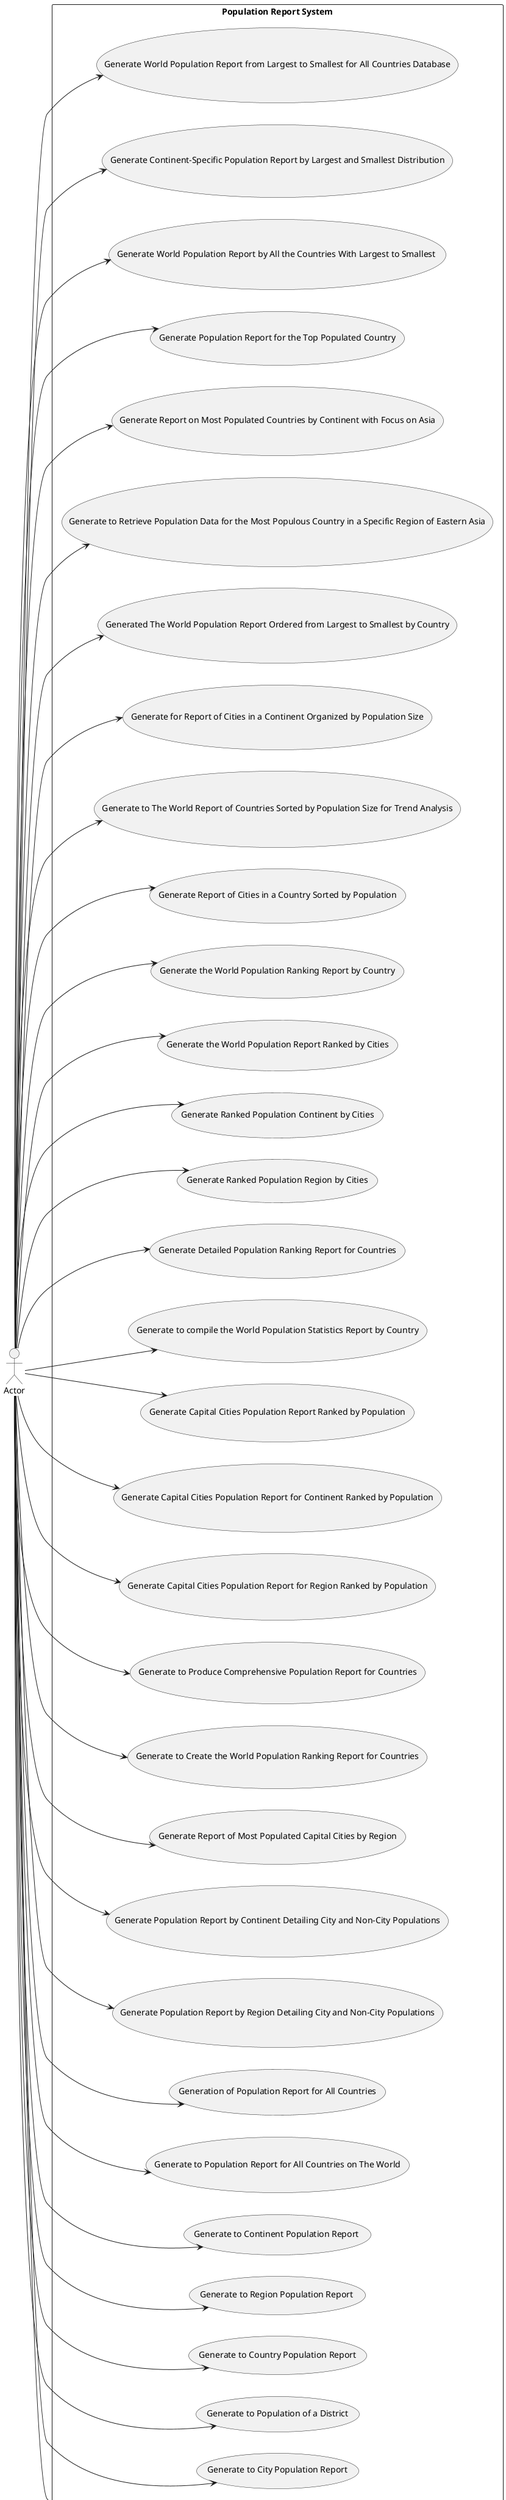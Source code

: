 @startuml

left to right direction

actor User as "Actor"

rectangle "Population Report System" {

    usecase "Generate World Population Report from Largest to Smallest for All Countries Database" as UC1
    usecase "Generate Continent-Specific Population Report by Largest and Smallest Distribution" as UC2
    usecase "Generate World Population Report by All the Countries With Largest to Smallest " as UC3
    usecase "Generate Population Report for the Top Populated Country" as UC4
    usecase "Generate Report on Most Populated Countries by Continent with Focus on Asia" as UC5
    usecase "Generate to Retrieve Population Data for the Most Populous Country in a Specific Region of Eastern Asia" as UC6
    usecase "Generated The World Population Report Ordered from Largest to Smallest by Country" as UC7
    usecase "Generate for Report of Cities in a Continent Organized by Population Size" as UC8
    usecase "Generate to The World Report of Countries Sorted by Population Size for Trend Analysis" as UC9
    usecase "Generate Report of Cities in a Country Sorted by Population" as UC10
    usecase "Generate the World Population Ranking Report by Country" as UC11
    usecase "Generate the World Population Report Ranked by Cities" as UC12
    usecase "Generate Ranked Population Continent by Cities" as UC13
    usecase "Generate Ranked Population Region by Cities" as UC14
    usecase "Generate Detailed Population Ranking Report for Countries" as UC15
    usecase "Generate to compile the World Population Statistics Report by Country" as UC16
    usecase "Generate Capital Cities Population Report Ranked by Population" as UC17
    usecase "Generate Capital Cities Population Report for Continent Ranked by Population" as UC18
    usecase "Generate Capital Cities Population Report for Region Ranked by Population" as UC19
    usecase "Generate to Produce Comprehensive Population Report for Countries" as UC20
    usecase "Generate to Create the World Population Ranking Report for Countries" as UC21
    usecase "Generate Report of Most Populated Capital Cities by Region" as UC22
    usecase "Generate Population Report by Continent Detailing City and Non-City Populations" as UC23
    usecase "Generate Population Report by Region Detailing City and Non-City Populations" as UC24
    usecase "Generation of Population Report for All Countries" as UC25
    usecase "Generate to Population Report for All Countries on The World" as UC26
    usecase "Generate to Continent Population Report " as UC27
    usecase "Generate to Region Population Report " as UC28
    usecase "Generate to Country Population Report" as UC29
    usecase "Generate to Population of a District" as UC30
    usecase "Generate to City Population Report" as UC31
    usecase "Generate to World Language Distribution Report" as UC32
}

User --> UC1
User --> UC2
User --> UC3
User --> UC4
User --> UC5
User --> UC6
User --> UC7
User --> UC8
User --> UC9
User --> UC10
User --> UC11
User --> UC12
User --> UC13
User --> UC14
User --> UC15
User --> UC16
User --> UC17
User --> UC18
User --> UC19
User --> UC20
User --> UC21
User --> UC22
User --> UC23
User --> UC24
User --> UC25
User --> UC26
User --> UC27
User --> UC28
User --> UC29
User --> UC30
User --> UC31
User --> UC32

@enduml
